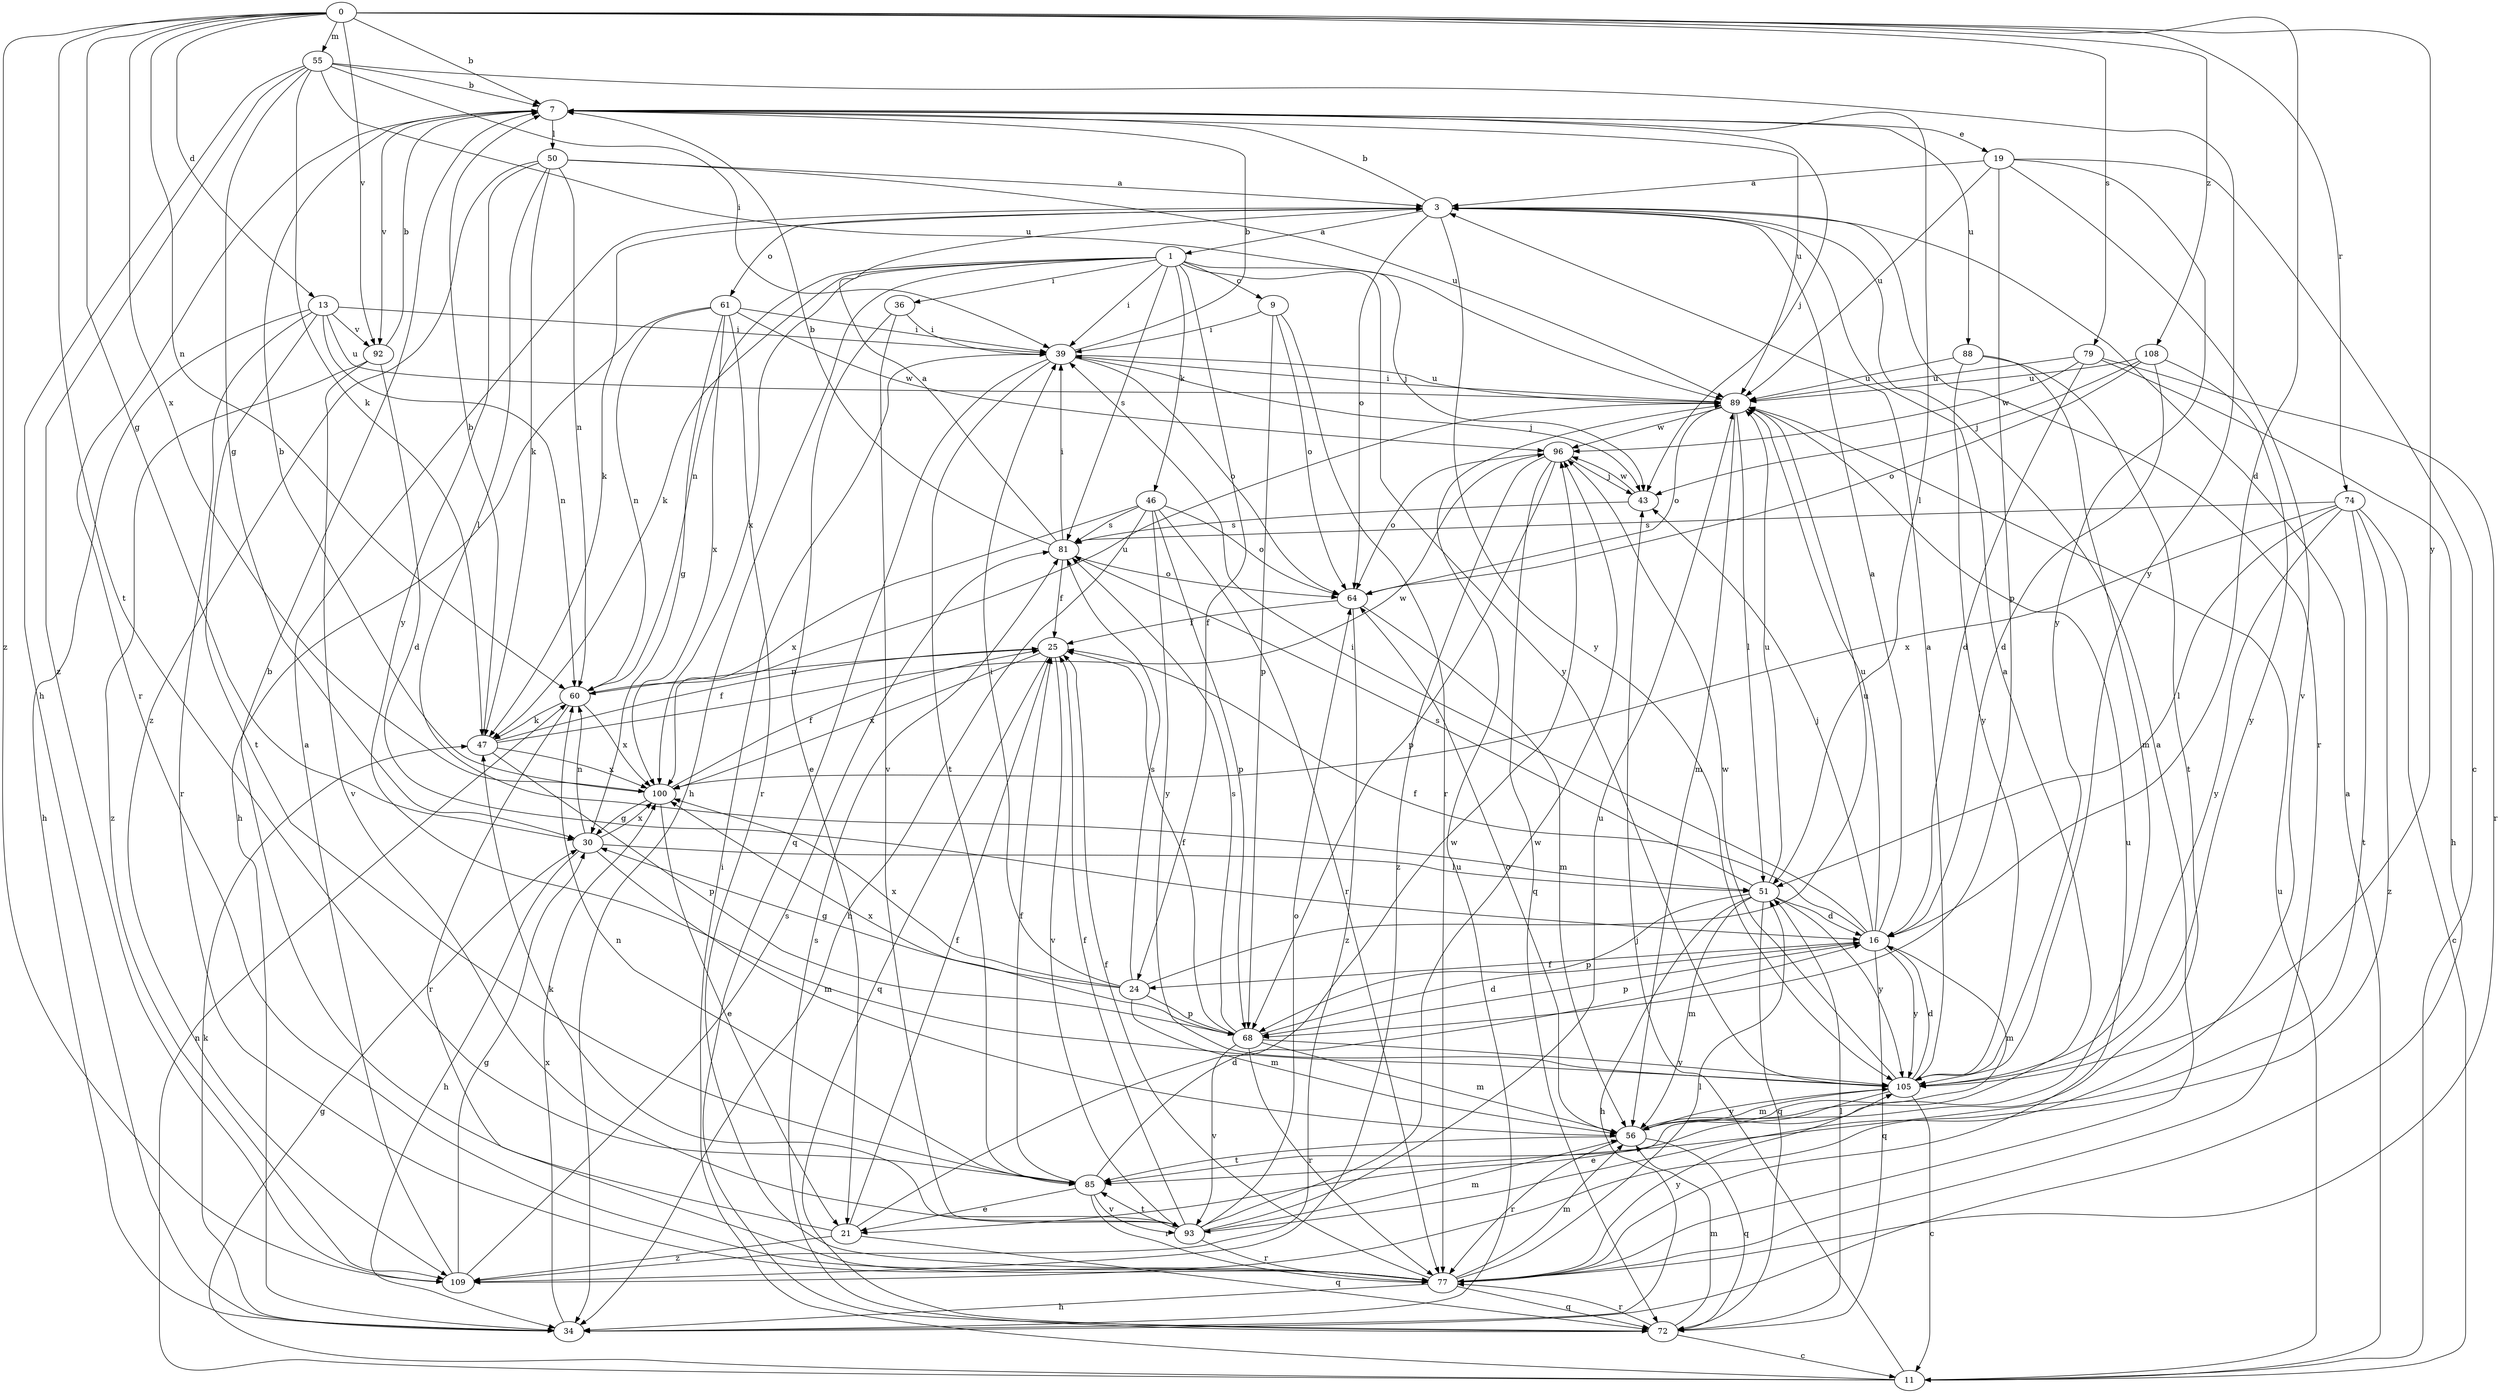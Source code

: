 strict digraph  {
0;
1;
3;
7;
9;
11;
13;
16;
19;
21;
24;
25;
30;
34;
36;
39;
43;
46;
47;
50;
51;
55;
56;
60;
61;
64;
68;
72;
74;
77;
79;
81;
85;
88;
89;
92;
93;
96;
100;
105;
108;
109;
0 -> 7  [label=b];
0 -> 13  [label=d];
0 -> 16  [label=d];
0 -> 30  [label=g];
0 -> 55  [label=m];
0 -> 60  [label=n];
0 -> 74  [label=r];
0 -> 79  [label=s];
0 -> 85  [label=t];
0 -> 92  [label=v];
0 -> 100  [label=x];
0 -> 105  [label=y];
0 -> 108  [label=z];
0 -> 109  [label=z];
1 -> 9  [label=c];
1 -> 24  [label=f];
1 -> 34  [label=h];
1 -> 36  [label=i];
1 -> 39  [label=i];
1 -> 43  [label=j];
1 -> 46  [label=k];
1 -> 47  [label=k];
1 -> 60  [label=n];
1 -> 81  [label=s];
1 -> 100  [label=x];
1 -> 105  [label=y];
3 -> 1  [label=a];
3 -> 7  [label=b];
3 -> 47  [label=k];
3 -> 61  [label=o];
3 -> 64  [label=o];
3 -> 77  [label=r];
3 -> 105  [label=y];
7 -> 19  [label=e];
7 -> 43  [label=j];
7 -> 50  [label=l];
7 -> 51  [label=l];
7 -> 77  [label=r];
7 -> 88  [label=u];
7 -> 89  [label=u];
7 -> 92  [label=v];
9 -> 39  [label=i];
9 -> 64  [label=o];
9 -> 68  [label=p];
9 -> 77  [label=r];
11 -> 3  [label=a];
11 -> 30  [label=g];
11 -> 39  [label=i];
11 -> 43  [label=j];
11 -> 60  [label=n];
11 -> 89  [label=u];
13 -> 34  [label=h];
13 -> 39  [label=i];
13 -> 60  [label=n];
13 -> 77  [label=r];
13 -> 85  [label=t];
13 -> 89  [label=u];
13 -> 92  [label=v];
16 -> 3  [label=a];
16 -> 24  [label=f];
16 -> 25  [label=f];
16 -> 39  [label=i];
16 -> 43  [label=j];
16 -> 56  [label=m];
16 -> 68  [label=p];
16 -> 72  [label=q];
16 -> 89  [label=u];
16 -> 105  [label=y];
19 -> 3  [label=a];
19 -> 11  [label=c];
19 -> 68  [label=p];
19 -> 89  [label=u];
19 -> 93  [label=v];
19 -> 105  [label=y];
21 -> 7  [label=b];
21 -> 25  [label=f];
21 -> 72  [label=q];
21 -> 96  [label=w];
21 -> 109  [label=z];
24 -> 30  [label=g];
24 -> 39  [label=i];
24 -> 56  [label=m];
24 -> 68  [label=p];
24 -> 81  [label=s];
24 -> 89  [label=u];
24 -> 100  [label=x];
25 -> 60  [label=n];
25 -> 72  [label=q];
25 -> 93  [label=v];
25 -> 100  [label=x];
30 -> 34  [label=h];
30 -> 51  [label=l];
30 -> 56  [label=m];
30 -> 60  [label=n];
30 -> 100  [label=x];
34 -> 47  [label=k];
34 -> 89  [label=u];
34 -> 100  [label=x];
36 -> 21  [label=e];
36 -> 39  [label=i];
36 -> 93  [label=v];
39 -> 7  [label=b];
39 -> 43  [label=j];
39 -> 64  [label=o];
39 -> 72  [label=q];
39 -> 85  [label=t];
39 -> 89  [label=u];
43 -> 81  [label=s];
43 -> 96  [label=w];
46 -> 34  [label=h];
46 -> 64  [label=o];
46 -> 68  [label=p];
46 -> 77  [label=r];
46 -> 81  [label=s];
46 -> 100  [label=x];
46 -> 105  [label=y];
47 -> 7  [label=b];
47 -> 25  [label=f];
47 -> 68  [label=p];
47 -> 96  [label=w];
47 -> 100  [label=x];
50 -> 3  [label=a];
50 -> 47  [label=k];
50 -> 51  [label=l];
50 -> 60  [label=n];
50 -> 89  [label=u];
50 -> 105  [label=y];
50 -> 109  [label=z];
51 -> 16  [label=d];
51 -> 34  [label=h];
51 -> 56  [label=m];
51 -> 68  [label=p];
51 -> 72  [label=q];
51 -> 81  [label=s];
51 -> 89  [label=u];
51 -> 105  [label=y];
55 -> 7  [label=b];
55 -> 30  [label=g];
55 -> 34  [label=h];
55 -> 39  [label=i];
55 -> 47  [label=k];
55 -> 89  [label=u];
55 -> 105  [label=y];
55 -> 109  [label=z];
56 -> 3  [label=a];
56 -> 64  [label=o];
56 -> 72  [label=q];
56 -> 77  [label=r];
56 -> 85  [label=t];
56 -> 105  [label=y];
60 -> 47  [label=k];
60 -> 77  [label=r];
60 -> 89  [label=u];
60 -> 100  [label=x];
61 -> 30  [label=g];
61 -> 34  [label=h];
61 -> 39  [label=i];
61 -> 60  [label=n];
61 -> 77  [label=r];
61 -> 96  [label=w];
61 -> 100  [label=x];
64 -> 25  [label=f];
64 -> 56  [label=m];
64 -> 109  [label=z];
68 -> 16  [label=d];
68 -> 25  [label=f];
68 -> 56  [label=m];
68 -> 77  [label=r];
68 -> 81  [label=s];
68 -> 93  [label=v];
68 -> 100  [label=x];
68 -> 105  [label=y];
72 -> 11  [label=c];
72 -> 51  [label=l];
72 -> 56  [label=m];
72 -> 77  [label=r];
72 -> 81  [label=s];
74 -> 11  [label=c];
74 -> 51  [label=l];
74 -> 81  [label=s];
74 -> 85  [label=t];
74 -> 100  [label=x];
74 -> 105  [label=y];
74 -> 109  [label=z];
77 -> 3  [label=a];
77 -> 25  [label=f];
77 -> 34  [label=h];
77 -> 51  [label=l];
77 -> 56  [label=m];
77 -> 72  [label=q];
77 -> 89  [label=u];
77 -> 105  [label=y];
79 -> 16  [label=d];
79 -> 34  [label=h];
79 -> 77  [label=r];
79 -> 89  [label=u];
79 -> 96  [label=w];
81 -> 3  [label=a];
81 -> 7  [label=b];
81 -> 25  [label=f];
81 -> 39  [label=i];
81 -> 64  [label=o];
85 -> 16  [label=d];
85 -> 21  [label=e];
85 -> 25  [label=f];
85 -> 60  [label=n];
85 -> 77  [label=r];
85 -> 93  [label=v];
88 -> 56  [label=m];
88 -> 85  [label=t];
88 -> 89  [label=u];
88 -> 105  [label=y];
89 -> 39  [label=i];
89 -> 51  [label=l];
89 -> 56  [label=m];
89 -> 64  [label=o];
89 -> 96  [label=w];
92 -> 7  [label=b];
92 -> 16  [label=d];
92 -> 93  [label=v];
92 -> 109  [label=z];
93 -> 25  [label=f];
93 -> 47  [label=k];
93 -> 56  [label=m];
93 -> 64  [label=o];
93 -> 77  [label=r];
93 -> 85  [label=t];
93 -> 89  [label=u];
93 -> 96  [label=w];
96 -> 43  [label=j];
96 -> 64  [label=o];
96 -> 68  [label=p];
96 -> 72  [label=q];
96 -> 109  [label=z];
100 -> 7  [label=b];
100 -> 21  [label=e];
100 -> 25  [label=f];
100 -> 30  [label=g];
105 -> 3  [label=a];
105 -> 11  [label=c];
105 -> 16  [label=d];
105 -> 21  [label=e];
105 -> 56  [label=m];
105 -> 96  [label=w];
108 -> 16  [label=d];
108 -> 43  [label=j];
108 -> 64  [label=o];
108 -> 89  [label=u];
108 -> 105  [label=y];
109 -> 3  [label=a];
109 -> 30  [label=g];
109 -> 81  [label=s];
}

